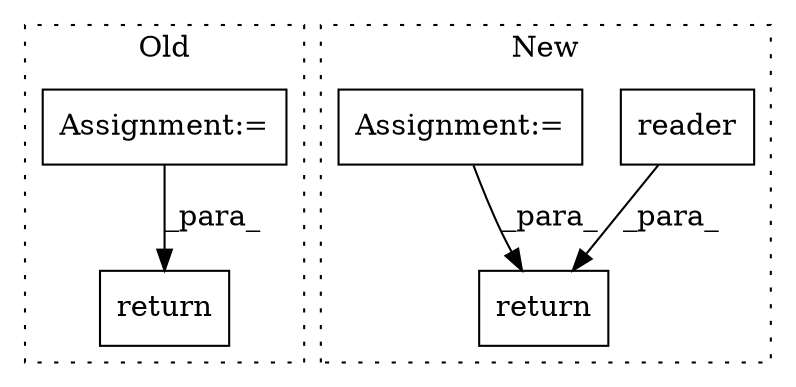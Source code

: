 digraph G {
subgraph cluster0 {
1 [label="return" a="41" s="9292" l="12" shape="box"];
5 [label="Assignment:=" a="7" s="9159" l="44" shape="box"];
label = "Old";
style="dotted";
}
subgraph cluster1 {
2 [label="reader" a="32" s="9311,9322" l="7,1" shape="box"];
3 [label="return" a="41" s="9586" l="12" shape="box"];
4 [label="Assignment:=" a="7" s="8971" l="1" shape="box"];
label = "New";
style="dotted";
}
2 -> 3 [label="_para_"];
4 -> 3 [label="_para_"];
5 -> 1 [label="_para_"];
}